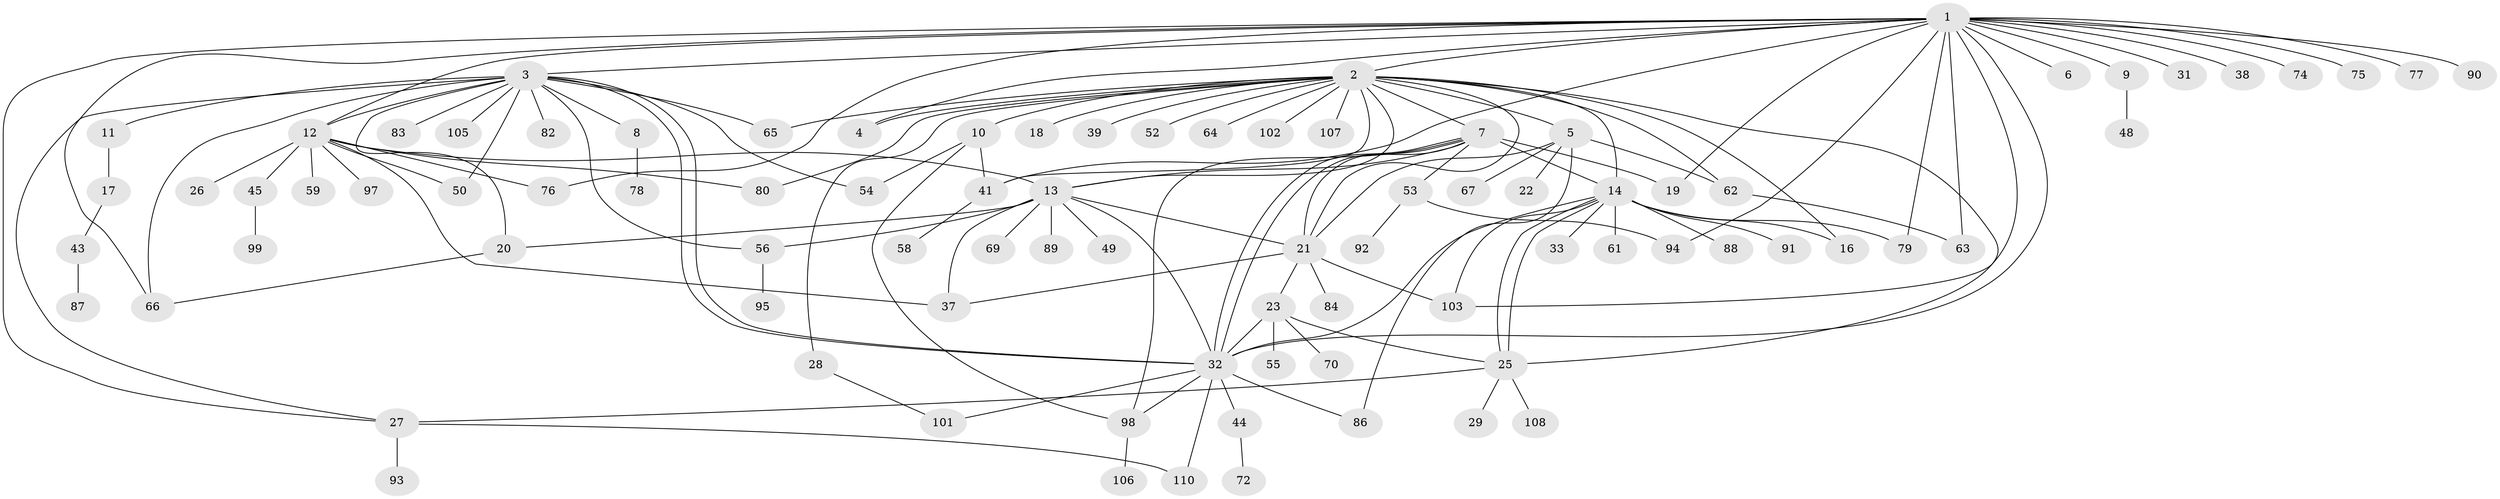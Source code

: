 // Generated by graph-tools (version 1.1) at 2025/51/02/27/25 19:51:58]
// undirected, 88 vertices, 133 edges
graph export_dot {
graph [start="1"]
  node [color=gray90,style=filled];
  1 [super="+85"];
  2 [super="+73"];
  3 [super="+24"];
  4;
  5 [super="+15"];
  6;
  7 [super="+30"];
  8;
  9;
  10 [super="+96"];
  11;
  12 [super="+34"];
  13 [super="+40"];
  14 [super="+71"];
  16;
  17;
  18;
  19 [super="+35"];
  20 [super="+60"];
  21 [super="+57"];
  22 [super="+36"];
  23 [super="+51"];
  25;
  26;
  27;
  28 [super="+68"];
  29;
  31;
  32 [super="+42"];
  33 [super="+46"];
  37;
  38;
  39;
  41 [super="+100"];
  43 [super="+104"];
  44;
  45 [super="+47"];
  48;
  49;
  50;
  52;
  53 [super="+81"];
  54;
  55;
  56;
  58;
  59;
  61;
  62;
  63;
  64;
  65;
  66;
  67;
  69;
  70;
  72;
  74;
  75;
  76;
  77;
  78;
  79;
  80;
  82;
  83;
  84;
  86;
  87;
  88;
  89;
  90;
  91;
  92;
  93;
  94;
  95;
  97;
  98;
  99;
  101;
  102;
  103;
  105;
  106;
  107 [super="+109"];
  108;
  110;
  1 -- 2;
  1 -- 3;
  1 -- 4;
  1 -- 6;
  1 -- 9;
  1 -- 12;
  1 -- 27;
  1 -- 31;
  1 -- 32;
  1 -- 38;
  1 -- 41;
  1 -- 63;
  1 -- 66;
  1 -- 74;
  1 -- 75;
  1 -- 76;
  1 -- 77;
  1 -- 79;
  1 -- 90;
  1 -- 94;
  1 -- 103;
  1 -- 19;
  2 -- 4;
  2 -- 5;
  2 -- 7;
  2 -- 10;
  2 -- 13;
  2 -- 14 [weight=2];
  2 -- 16;
  2 -- 18;
  2 -- 21;
  2 -- 25;
  2 -- 28;
  2 -- 39;
  2 -- 41;
  2 -- 52;
  2 -- 62;
  2 -- 64;
  2 -- 65;
  2 -- 80;
  2 -- 102;
  2 -- 107;
  3 -- 8;
  3 -- 11;
  3 -- 20;
  3 -- 27;
  3 -- 32;
  3 -- 32;
  3 -- 50;
  3 -- 54;
  3 -- 56;
  3 -- 65;
  3 -- 66;
  3 -- 82;
  3 -- 83;
  3 -- 105;
  3 -- 12;
  5 -- 22;
  5 -- 62;
  5 -- 67;
  5 -- 86;
  5 -- 21;
  7 -- 13;
  7 -- 14;
  7 -- 19;
  7 -- 32;
  7 -- 32;
  7 -- 53;
  7 -- 98;
  7 -- 21;
  8 -- 78;
  9 -- 48;
  10 -- 41;
  10 -- 54;
  10 -- 98;
  11 -- 17;
  12 -- 26;
  12 -- 37;
  12 -- 50;
  12 -- 76;
  12 -- 80;
  12 -- 97;
  12 -- 59;
  12 -- 45;
  12 -- 13;
  13 -- 21;
  13 -- 32;
  13 -- 37;
  13 -- 49;
  13 -- 20;
  13 -- 69;
  13 -- 56;
  13 -- 89;
  14 -- 16;
  14 -- 25 [weight=2];
  14 -- 25;
  14 -- 32;
  14 -- 33;
  14 -- 61;
  14 -- 79;
  14 -- 88;
  14 -- 91;
  14 -- 103;
  17 -- 43;
  20 -- 66;
  21 -- 23;
  21 -- 37;
  21 -- 84;
  21 -- 103;
  23 -- 32;
  23 -- 55;
  23 -- 70;
  23 -- 25;
  25 -- 27;
  25 -- 29;
  25 -- 108;
  27 -- 93;
  27 -- 110;
  28 -- 101;
  32 -- 44;
  32 -- 86;
  32 -- 98;
  32 -- 101;
  32 -- 110;
  41 -- 58;
  43 -- 87;
  44 -- 72;
  45 -- 99;
  53 -- 92;
  53 -- 94;
  56 -- 95;
  62 -- 63;
  98 -- 106;
}
